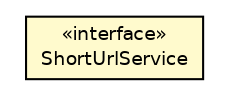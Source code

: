 #!/usr/local/bin/dot
#
# Class diagram 
# Generated by UmlGraph version 4.6 (http://www.spinellis.gr/sw/umlgraph)
#

digraph G {
	edge [fontname="Helvetica",fontsize=10,labelfontname="Helvetica",labelfontsize=10];
	node [fontname="Helvetica",fontsize=10,shape=plaintext];
	// net.chrissearle.flickrvote.service.ShortUrlService
	c56 [label=<<table border="0" cellborder="1" cellspacing="0" cellpadding="2" port="p" bgcolor="lemonChiffon" href="./ShortUrlService.html">
		<tr><td><table border="0" cellspacing="0" cellpadding="1">
			<tr><td> &laquo;interface&raquo; </td></tr>
			<tr><td> ShortUrlService </td></tr>
		</table></td></tr>
		</table>>, fontname="Helvetica", fontcolor="black", fontsize=9.0];
}

